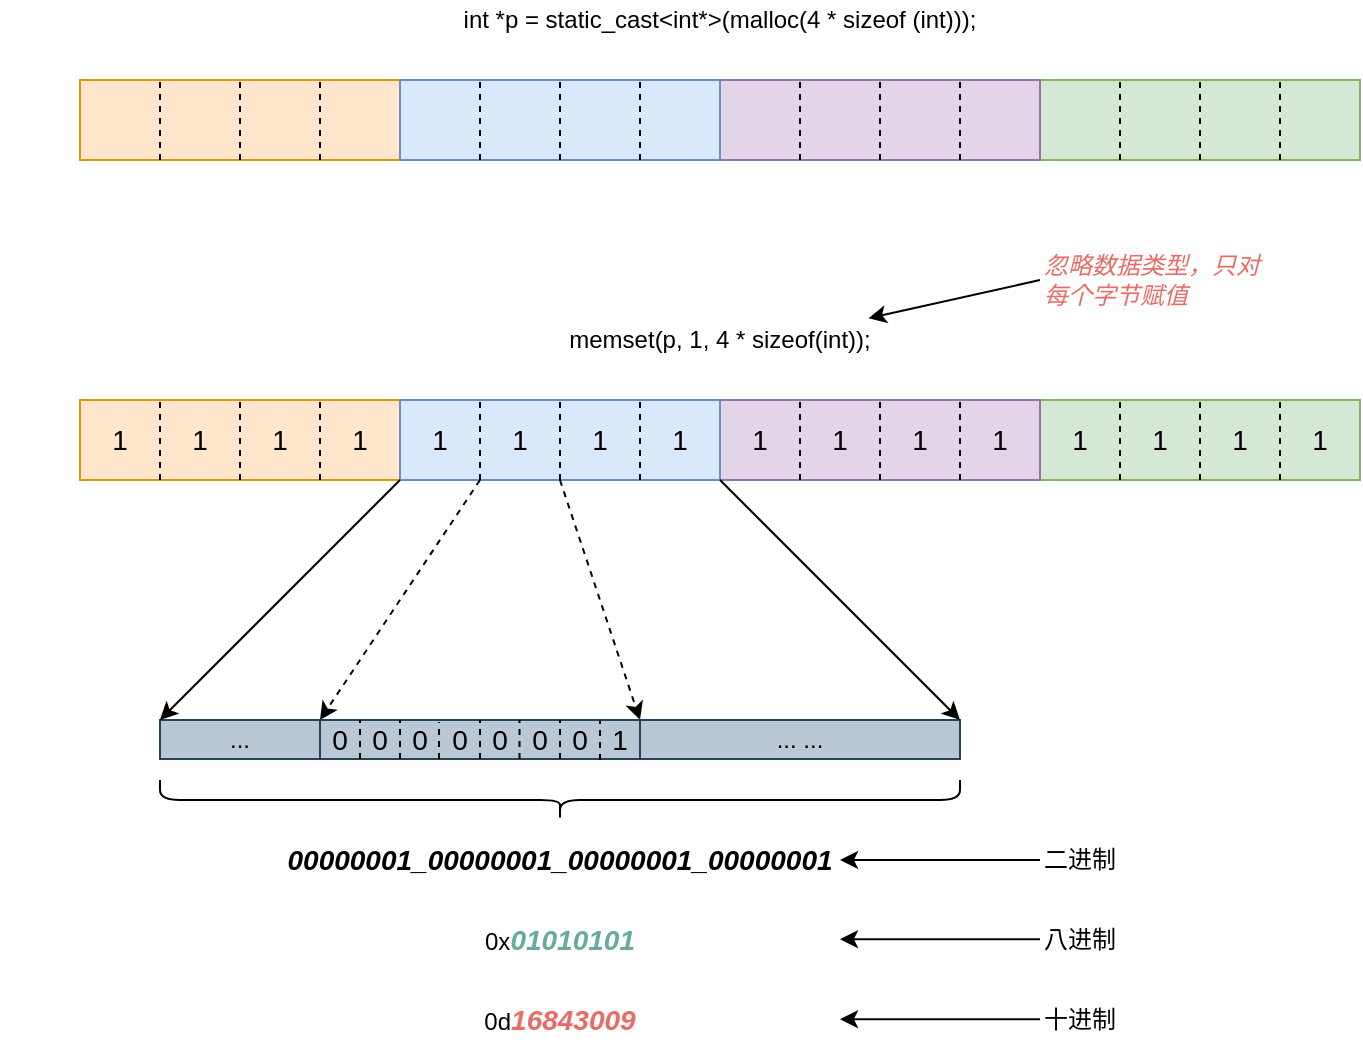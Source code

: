 <mxfile version="14.9.8" type="github">
  <diagram id="2XpqbnvJ1-A6mXOjtxur" name="Page-1">
    <mxGraphModel dx="1125" dy="645" grid="1" gridSize="10" guides="1" tooltips="1" connect="1" arrows="1" fold="1" page="1" pageScale="1" pageWidth="850" pageHeight="1100" math="0" shadow="0">
      <root>
        <mxCell id="0" />
        <mxCell id="1" parent="0" />
        <mxCell id="-xsnN0STi-YPDqyDh629-22" value="" style="group;fillColor=#ffe6cc;strokeColor=#d79b00;" vertex="1" connectable="0" parent="1">
          <mxGeometry x="80" y="200" width="160" height="40" as="geometry" />
        </mxCell>
        <mxCell id="-xsnN0STi-YPDqyDh629-1" value="" style="rounded=0;whiteSpace=wrap;html=1;fillColor=#ffe6cc;strokeColor=#d79b00;" vertex="1" parent="-xsnN0STi-YPDqyDh629-22">
          <mxGeometry width="160" height="40" as="geometry" />
        </mxCell>
        <mxCell id="-xsnN0STi-YPDqyDh629-5" value="" style="endArrow=none;dashed=1;html=1;" edge="1" parent="-xsnN0STi-YPDqyDh629-22">
          <mxGeometry width="50" height="50" relative="1" as="geometry">
            <mxPoint x="40" y="40" as="sourcePoint" />
            <mxPoint x="40" as="targetPoint" />
          </mxGeometry>
        </mxCell>
        <mxCell id="-xsnN0STi-YPDqyDh629-8" value="" style="endArrow=none;dashed=1;html=1;" edge="1" parent="-xsnN0STi-YPDqyDh629-22">
          <mxGeometry width="50" height="50" relative="1" as="geometry">
            <mxPoint x="120" y="40" as="sourcePoint" />
            <mxPoint x="120" as="targetPoint" />
          </mxGeometry>
        </mxCell>
        <mxCell id="-xsnN0STi-YPDqyDh629-9" value="" style="endArrow=none;dashed=1;html=1;exitX=0.5;exitY=1;exitDx=0;exitDy=0;entryX=0.5;entryY=0;entryDx=0;entryDy=0;" edge="1" parent="-xsnN0STi-YPDqyDh629-22" source="-xsnN0STi-YPDqyDh629-1" target="-xsnN0STi-YPDqyDh629-1">
          <mxGeometry width="50" height="50" relative="1" as="geometry">
            <mxPoint x="130" y="50" as="sourcePoint" />
            <mxPoint x="130" y="10" as="targetPoint" />
          </mxGeometry>
        </mxCell>
        <mxCell id="-xsnN0STi-YPDqyDh629-23" value="" style="group;fillColor=#d5e8d4;strokeColor=#82b366;" vertex="1" connectable="0" parent="1">
          <mxGeometry x="560" y="200" width="160" height="40" as="geometry" />
        </mxCell>
        <mxCell id="-xsnN0STi-YPDqyDh629-24" value="" style="rounded=0;whiteSpace=wrap;html=1;fillColor=#d5e8d4;strokeColor=#82b366;" vertex="1" parent="-xsnN0STi-YPDqyDh629-23">
          <mxGeometry width="160" height="40" as="geometry" />
        </mxCell>
        <mxCell id="-xsnN0STi-YPDqyDh629-25" value="" style="endArrow=none;dashed=1;html=1;" edge="1" parent="-xsnN0STi-YPDqyDh629-23">
          <mxGeometry width="50" height="50" relative="1" as="geometry">
            <mxPoint x="40" y="40" as="sourcePoint" />
            <mxPoint x="40" as="targetPoint" />
          </mxGeometry>
        </mxCell>
        <mxCell id="-xsnN0STi-YPDqyDh629-26" value="" style="endArrow=none;dashed=1;html=1;" edge="1" parent="-xsnN0STi-YPDqyDh629-23">
          <mxGeometry width="50" height="50" relative="1" as="geometry">
            <mxPoint x="120" y="40" as="sourcePoint" />
            <mxPoint x="120" as="targetPoint" />
          </mxGeometry>
        </mxCell>
        <mxCell id="-xsnN0STi-YPDqyDh629-27" value="" style="endArrow=none;dashed=1;html=1;exitX=0.5;exitY=1;exitDx=0;exitDy=0;entryX=0.5;entryY=0;entryDx=0;entryDy=0;" edge="1" parent="-xsnN0STi-YPDqyDh629-23" source="-xsnN0STi-YPDqyDh629-24" target="-xsnN0STi-YPDqyDh629-24">
          <mxGeometry width="50" height="50" relative="1" as="geometry">
            <mxPoint x="130" y="50" as="sourcePoint" />
            <mxPoint x="130" y="10" as="targetPoint" />
          </mxGeometry>
        </mxCell>
        <mxCell id="-xsnN0STi-YPDqyDh629-28" value="" style="group;fillColor=#e1d5e7;strokeColor=#9673a6;" vertex="1" connectable="0" parent="1">
          <mxGeometry x="400" y="200" width="160" height="40" as="geometry" />
        </mxCell>
        <mxCell id="-xsnN0STi-YPDqyDh629-29" value="" style="rounded=0;whiteSpace=wrap;html=1;fillColor=#e1d5e7;strokeColor=#9673a6;" vertex="1" parent="-xsnN0STi-YPDqyDh629-28">
          <mxGeometry width="160" height="40" as="geometry" />
        </mxCell>
        <mxCell id="-xsnN0STi-YPDqyDh629-30" value="" style="endArrow=none;dashed=1;html=1;" edge="1" parent="-xsnN0STi-YPDqyDh629-28">
          <mxGeometry width="50" height="50" relative="1" as="geometry">
            <mxPoint x="40" y="40" as="sourcePoint" />
            <mxPoint x="40" as="targetPoint" />
          </mxGeometry>
        </mxCell>
        <mxCell id="-xsnN0STi-YPDqyDh629-31" value="" style="endArrow=none;dashed=1;html=1;" edge="1" parent="-xsnN0STi-YPDqyDh629-28">
          <mxGeometry width="50" height="50" relative="1" as="geometry">
            <mxPoint x="120" y="40" as="sourcePoint" />
            <mxPoint x="120" as="targetPoint" />
          </mxGeometry>
        </mxCell>
        <mxCell id="-xsnN0STi-YPDqyDh629-32" value="" style="endArrow=none;dashed=1;html=1;exitX=0.5;exitY=1;exitDx=0;exitDy=0;entryX=0.5;entryY=0;entryDx=0;entryDy=0;" edge="1" parent="-xsnN0STi-YPDqyDh629-28" source="-xsnN0STi-YPDqyDh629-29" target="-xsnN0STi-YPDqyDh629-29">
          <mxGeometry width="50" height="50" relative="1" as="geometry">
            <mxPoint x="130" y="50" as="sourcePoint" />
            <mxPoint x="130" y="10" as="targetPoint" />
          </mxGeometry>
        </mxCell>
        <mxCell id="-xsnN0STi-YPDqyDh629-93" value="&lt;font style=&quot;font-size: 14px&quot;&gt;1&lt;/font&gt;" style="text;html=1;strokeColor=none;fillColor=none;align=center;verticalAlign=middle;whiteSpace=wrap;rounded=0;" vertex="1" parent="-xsnN0STi-YPDqyDh629-28">
          <mxGeometry x="130" y="10" width="20" height="20" as="geometry" />
        </mxCell>
        <mxCell id="-xsnN0STi-YPDqyDh629-94" value="&lt;font style=&quot;font-size: 14px&quot;&gt;1&lt;/font&gt;" style="text;html=1;strokeColor=none;fillColor=none;align=center;verticalAlign=middle;whiteSpace=wrap;rounded=0;" vertex="1" parent="-xsnN0STi-YPDqyDh629-28">
          <mxGeometry x="90" y="10" width="20" height="20" as="geometry" />
        </mxCell>
        <mxCell id="-xsnN0STi-YPDqyDh629-95" value="&lt;font style=&quot;font-size: 14px&quot;&gt;1&lt;/font&gt;" style="text;html=1;strokeColor=none;fillColor=none;align=center;verticalAlign=middle;whiteSpace=wrap;rounded=0;" vertex="1" parent="-xsnN0STi-YPDqyDh629-28">
          <mxGeometry x="50" y="10" width="20" height="20" as="geometry" />
        </mxCell>
        <mxCell id="-xsnN0STi-YPDqyDh629-96" value="&lt;font style=&quot;font-size: 14px&quot;&gt;1&lt;/font&gt;" style="text;html=1;strokeColor=none;fillColor=none;align=center;verticalAlign=middle;whiteSpace=wrap;rounded=0;" vertex="1" parent="-xsnN0STi-YPDqyDh629-28">
          <mxGeometry x="10" y="10" width="20" height="20" as="geometry" />
        </mxCell>
        <mxCell id="-xsnN0STi-YPDqyDh629-33" value="" style="group;fillColor=#dae8fc;strokeColor=#6c8ebf;" vertex="1" connectable="0" parent="1">
          <mxGeometry x="240" y="200" width="160" height="40" as="geometry" />
        </mxCell>
        <mxCell id="-xsnN0STi-YPDqyDh629-34" value="" style="rounded=0;whiteSpace=wrap;html=1;fillColor=#dae8fc;strokeColor=#6c8ebf;" vertex="1" parent="-xsnN0STi-YPDqyDh629-33">
          <mxGeometry width="160" height="40" as="geometry" />
        </mxCell>
        <mxCell id="-xsnN0STi-YPDqyDh629-35" value="" style="endArrow=none;dashed=1;html=1;" edge="1" parent="-xsnN0STi-YPDqyDh629-33">
          <mxGeometry width="50" height="50" relative="1" as="geometry">
            <mxPoint x="40" y="40" as="sourcePoint" />
            <mxPoint x="40" as="targetPoint" />
          </mxGeometry>
        </mxCell>
        <mxCell id="-xsnN0STi-YPDqyDh629-36" value="" style="endArrow=none;dashed=1;html=1;" edge="1" parent="-xsnN0STi-YPDqyDh629-33">
          <mxGeometry width="50" height="50" relative="1" as="geometry">
            <mxPoint x="120" y="40" as="sourcePoint" />
            <mxPoint x="120" as="targetPoint" />
          </mxGeometry>
        </mxCell>
        <mxCell id="-xsnN0STi-YPDqyDh629-37" value="" style="endArrow=none;dashed=1;html=1;exitX=0.5;exitY=1;exitDx=0;exitDy=0;entryX=0.5;entryY=0;entryDx=0;entryDy=0;" edge="1" parent="-xsnN0STi-YPDqyDh629-33" source="-xsnN0STi-YPDqyDh629-34" target="-xsnN0STi-YPDqyDh629-34">
          <mxGeometry width="50" height="50" relative="1" as="geometry">
            <mxPoint x="130" y="50" as="sourcePoint" />
            <mxPoint x="130" y="10" as="targetPoint" />
          </mxGeometry>
        </mxCell>
        <mxCell id="-xsnN0STi-YPDqyDh629-52" value="" style="endArrow=classic;html=1;dashed=1;exitX=0.25;exitY=1;exitDx=0;exitDy=0;entryX=0;entryY=0;entryDx=0;entryDy=0;" edge="1" parent="1" source="-xsnN0STi-YPDqyDh629-34" target="-xsnN0STi-YPDqyDh629-41">
          <mxGeometry width="50" height="50" relative="1" as="geometry">
            <mxPoint x="120" y="380" as="sourcePoint" />
            <mxPoint x="170" y="330" as="targetPoint" />
          </mxGeometry>
        </mxCell>
        <mxCell id="-xsnN0STi-YPDqyDh629-53" value="" style="endArrow=classic;html=1;dashed=1;entryX=1;entryY=0;entryDx=0;entryDy=0;" edge="1" parent="1" target="-xsnN0STi-YPDqyDh629-41">
          <mxGeometry width="50" height="50" relative="1" as="geometry">
            <mxPoint x="320" y="240" as="sourcePoint" />
            <mxPoint x="400" y="290" as="targetPoint" />
          </mxGeometry>
        </mxCell>
        <mxCell id="-xsnN0STi-YPDqyDh629-56" value="&lt;font style=&quot;font-size: 14px&quot;&gt;1&lt;/font&gt;" style="text;html=1;strokeColor=none;fillColor=none;align=center;verticalAlign=middle;whiteSpace=wrap;rounded=0;" vertex="1" parent="1">
          <mxGeometry x="370" y="210" width="20" height="20" as="geometry" />
        </mxCell>
        <mxCell id="-xsnN0STi-YPDqyDh629-57" value="&lt;font style=&quot;font-size: 14px&quot;&gt;1&lt;/font&gt;" style="text;html=1;strokeColor=none;fillColor=none;align=center;verticalAlign=middle;whiteSpace=wrap;rounded=0;" vertex="1" parent="1">
          <mxGeometry x="330" y="210" width="20" height="20" as="geometry" />
        </mxCell>
        <mxCell id="-xsnN0STi-YPDqyDh629-58" value="&lt;font style=&quot;font-size: 14px&quot;&gt;1&lt;/font&gt;" style="text;html=1;strokeColor=none;fillColor=none;align=center;verticalAlign=middle;whiteSpace=wrap;rounded=0;" vertex="1" parent="1">
          <mxGeometry x="290" y="210" width="20" height="20" as="geometry" />
        </mxCell>
        <mxCell id="-xsnN0STi-YPDqyDh629-59" value="&lt;font style=&quot;font-size: 14px&quot;&gt;1&lt;/font&gt;" style="text;html=1;strokeColor=none;fillColor=none;align=center;verticalAlign=middle;whiteSpace=wrap;rounded=0;" vertex="1" parent="1">
          <mxGeometry x="250" y="210" width="20" height="20" as="geometry" />
        </mxCell>
        <mxCell id="-xsnN0STi-YPDqyDh629-68" value="" style="group;fillColor=#ffe6cc;strokeColor=#d79b00;" vertex="1" connectable="0" parent="1">
          <mxGeometry x="80" y="40" width="160" height="40" as="geometry" />
        </mxCell>
        <mxCell id="-xsnN0STi-YPDqyDh629-69" value="" style="rounded=0;whiteSpace=wrap;html=1;fillColor=#ffe6cc;strokeColor=#d79b00;" vertex="1" parent="-xsnN0STi-YPDqyDh629-68">
          <mxGeometry width="160" height="40" as="geometry" />
        </mxCell>
        <mxCell id="-xsnN0STi-YPDqyDh629-70" value="" style="endArrow=none;dashed=1;html=1;" edge="1" parent="-xsnN0STi-YPDqyDh629-68">
          <mxGeometry width="50" height="50" relative="1" as="geometry">
            <mxPoint x="40" y="40" as="sourcePoint" />
            <mxPoint x="40" as="targetPoint" />
          </mxGeometry>
        </mxCell>
        <mxCell id="-xsnN0STi-YPDqyDh629-71" value="" style="endArrow=none;dashed=1;html=1;" edge="1" parent="-xsnN0STi-YPDqyDh629-68">
          <mxGeometry width="50" height="50" relative="1" as="geometry">
            <mxPoint x="120" y="40" as="sourcePoint" />
            <mxPoint x="120" as="targetPoint" />
          </mxGeometry>
        </mxCell>
        <mxCell id="-xsnN0STi-YPDqyDh629-72" value="" style="endArrow=none;dashed=1;html=1;exitX=0.5;exitY=1;exitDx=0;exitDy=0;entryX=0.5;entryY=0;entryDx=0;entryDy=0;" edge="1" parent="-xsnN0STi-YPDqyDh629-68" source="-xsnN0STi-YPDqyDh629-69" target="-xsnN0STi-YPDqyDh629-69">
          <mxGeometry width="50" height="50" relative="1" as="geometry">
            <mxPoint x="130" y="50" as="sourcePoint" />
            <mxPoint x="130" y="10" as="targetPoint" />
          </mxGeometry>
        </mxCell>
        <mxCell id="-xsnN0STi-YPDqyDh629-73" value="" style="group;fillColor=#d5e8d4;strokeColor=#82b366;" vertex="1" connectable="0" parent="1">
          <mxGeometry x="560" y="40" width="160" height="40" as="geometry" />
        </mxCell>
        <mxCell id="-xsnN0STi-YPDqyDh629-74" value="" style="rounded=0;whiteSpace=wrap;html=1;fillColor=#d5e8d4;strokeColor=#82b366;" vertex="1" parent="-xsnN0STi-YPDqyDh629-73">
          <mxGeometry width="160" height="40" as="geometry" />
        </mxCell>
        <mxCell id="-xsnN0STi-YPDqyDh629-75" value="" style="endArrow=none;dashed=1;html=1;" edge="1" parent="-xsnN0STi-YPDqyDh629-73">
          <mxGeometry width="50" height="50" relative="1" as="geometry">
            <mxPoint x="40" y="40" as="sourcePoint" />
            <mxPoint x="40" as="targetPoint" />
          </mxGeometry>
        </mxCell>
        <mxCell id="-xsnN0STi-YPDqyDh629-76" value="" style="endArrow=none;dashed=1;html=1;" edge="1" parent="-xsnN0STi-YPDqyDh629-73">
          <mxGeometry width="50" height="50" relative="1" as="geometry">
            <mxPoint x="120" y="40" as="sourcePoint" />
            <mxPoint x="120" as="targetPoint" />
          </mxGeometry>
        </mxCell>
        <mxCell id="-xsnN0STi-YPDqyDh629-77" value="" style="endArrow=none;dashed=1;html=1;exitX=0.5;exitY=1;exitDx=0;exitDy=0;entryX=0.5;entryY=0;entryDx=0;entryDy=0;" edge="1" parent="-xsnN0STi-YPDqyDh629-73" source="-xsnN0STi-YPDqyDh629-74" target="-xsnN0STi-YPDqyDh629-74">
          <mxGeometry width="50" height="50" relative="1" as="geometry">
            <mxPoint x="130" y="50" as="sourcePoint" />
            <mxPoint x="130" y="10" as="targetPoint" />
          </mxGeometry>
        </mxCell>
        <mxCell id="-xsnN0STi-YPDqyDh629-78" value="" style="group;fillColor=#e1d5e7;strokeColor=#9673a6;" vertex="1" connectable="0" parent="1">
          <mxGeometry x="400" y="40" width="160" height="40" as="geometry" />
        </mxCell>
        <mxCell id="-xsnN0STi-YPDqyDh629-79" value="" style="rounded=0;whiteSpace=wrap;html=1;fillColor=#e1d5e7;strokeColor=#9673a6;" vertex="1" parent="-xsnN0STi-YPDqyDh629-78">
          <mxGeometry width="160" height="40" as="geometry" />
        </mxCell>
        <mxCell id="-xsnN0STi-YPDqyDh629-80" value="" style="endArrow=none;dashed=1;html=1;" edge="1" parent="-xsnN0STi-YPDqyDh629-78">
          <mxGeometry width="50" height="50" relative="1" as="geometry">
            <mxPoint x="40" y="40" as="sourcePoint" />
            <mxPoint x="40" as="targetPoint" />
          </mxGeometry>
        </mxCell>
        <mxCell id="-xsnN0STi-YPDqyDh629-81" value="" style="endArrow=none;dashed=1;html=1;" edge="1" parent="-xsnN0STi-YPDqyDh629-78">
          <mxGeometry width="50" height="50" relative="1" as="geometry">
            <mxPoint x="120" y="40" as="sourcePoint" />
            <mxPoint x="120" as="targetPoint" />
          </mxGeometry>
        </mxCell>
        <mxCell id="-xsnN0STi-YPDqyDh629-82" value="" style="endArrow=none;dashed=1;html=1;exitX=0.5;exitY=1;exitDx=0;exitDy=0;entryX=0.5;entryY=0;entryDx=0;entryDy=0;" edge="1" parent="-xsnN0STi-YPDqyDh629-78" source="-xsnN0STi-YPDqyDh629-79" target="-xsnN0STi-YPDqyDh629-79">
          <mxGeometry width="50" height="50" relative="1" as="geometry">
            <mxPoint x="130" y="50" as="sourcePoint" />
            <mxPoint x="130" y="10" as="targetPoint" />
          </mxGeometry>
        </mxCell>
        <mxCell id="-xsnN0STi-YPDqyDh629-83" value="" style="group;fillColor=#dae8fc;strokeColor=#6c8ebf;" vertex="1" connectable="0" parent="1">
          <mxGeometry x="240" y="40" width="160" height="40" as="geometry" />
        </mxCell>
        <mxCell id="-xsnN0STi-YPDqyDh629-84" value="" style="rounded=0;whiteSpace=wrap;html=1;fillColor=#dae8fc;strokeColor=#6c8ebf;" vertex="1" parent="-xsnN0STi-YPDqyDh629-83">
          <mxGeometry width="160" height="40" as="geometry" />
        </mxCell>
        <mxCell id="-xsnN0STi-YPDqyDh629-85" value="" style="endArrow=none;dashed=1;html=1;" edge="1" parent="-xsnN0STi-YPDqyDh629-83">
          <mxGeometry width="50" height="50" relative="1" as="geometry">
            <mxPoint x="40" y="40" as="sourcePoint" />
            <mxPoint x="40" as="targetPoint" />
          </mxGeometry>
        </mxCell>
        <mxCell id="-xsnN0STi-YPDqyDh629-86" value="" style="endArrow=none;dashed=1;html=1;" edge="1" parent="-xsnN0STi-YPDqyDh629-83">
          <mxGeometry width="50" height="50" relative="1" as="geometry">
            <mxPoint x="120" y="40" as="sourcePoint" />
            <mxPoint x="120" as="targetPoint" />
          </mxGeometry>
        </mxCell>
        <mxCell id="-xsnN0STi-YPDqyDh629-87" value="" style="endArrow=none;dashed=1;html=1;exitX=0.5;exitY=1;exitDx=0;exitDy=0;entryX=0.5;entryY=0;entryDx=0;entryDy=0;" edge="1" parent="-xsnN0STi-YPDqyDh629-83" source="-xsnN0STi-YPDqyDh629-84" target="-xsnN0STi-YPDqyDh629-84">
          <mxGeometry width="50" height="50" relative="1" as="geometry">
            <mxPoint x="130" y="50" as="sourcePoint" />
            <mxPoint x="130" y="10" as="targetPoint" />
          </mxGeometry>
        </mxCell>
        <mxCell id="-xsnN0STi-YPDqyDh629-97" value="&lt;font style=&quot;font-size: 14px&quot;&gt;1&lt;/font&gt;" style="text;html=1;strokeColor=none;fillColor=none;align=center;verticalAlign=middle;whiteSpace=wrap;rounded=0;" vertex="1" parent="1">
          <mxGeometry x="690" y="210" width="20" height="20" as="geometry" />
        </mxCell>
        <mxCell id="-xsnN0STi-YPDqyDh629-98" value="&lt;font style=&quot;font-size: 14px&quot;&gt;1&lt;/font&gt;" style="text;html=1;strokeColor=none;fillColor=none;align=center;verticalAlign=middle;whiteSpace=wrap;rounded=0;" vertex="1" parent="1">
          <mxGeometry x="650" y="210" width="20" height="20" as="geometry" />
        </mxCell>
        <mxCell id="-xsnN0STi-YPDqyDh629-99" value="&lt;font style=&quot;font-size: 14px&quot;&gt;1&lt;/font&gt;" style="text;html=1;strokeColor=none;fillColor=none;align=center;verticalAlign=middle;whiteSpace=wrap;rounded=0;" vertex="1" parent="1">
          <mxGeometry x="610" y="210" width="20" height="20" as="geometry" />
        </mxCell>
        <mxCell id="-xsnN0STi-YPDqyDh629-100" value="&lt;font style=&quot;font-size: 14px&quot;&gt;1&lt;/font&gt;" style="text;html=1;strokeColor=none;fillColor=none;align=center;verticalAlign=middle;whiteSpace=wrap;rounded=0;" vertex="1" parent="1">
          <mxGeometry x="570" y="210" width="20" height="20" as="geometry" />
        </mxCell>
        <mxCell id="-xsnN0STi-YPDqyDh629-101" value="&lt;font style=&quot;font-size: 14px&quot;&gt;1&lt;/font&gt;" style="text;html=1;strokeColor=none;fillColor=none;align=center;verticalAlign=middle;whiteSpace=wrap;rounded=0;" vertex="1" parent="1">
          <mxGeometry x="210" y="210" width="20" height="20" as="geometry" />
        </mxCell>
        <mxCell id="-xsnN0STi-YPDqyDh629-102" value="&lt;font style=&quot;font-size: 14px&quot;&gt;1&lt;/font&gt;" style="text;html=1;strokeColor=none;fillColor=none;align=center;verticalAlign=middle;whiteSpace=wrap;rounded=0;" vertex="1" parent="1">
          <mxGeometry x="170" y="210" width="20" height="20" as="geometry" />
        </mxCell>
        <mxCell id="-xsnN0STi-YPDqyDh629-103" value="&lt;font style=&quot;font-size: 14px&quot;&gt;1&lt;/font&gt;" style="text;html=1;strokeColor=none;fillColor=none;align=center;verticalAlign=middle;whiteSpace=wrap;rounded=0;" vertex="1" parent="1">
          <mxGeometry x="130" y="210" width="20" height="20" as="geometry" />
        </mxCell>
        <mxCell id="-xsnN0STi-YPDqyDh629-104" value="&lt;font style=&quot;font-size: 14px&quot;&gt;1&lt;/font&gt;" style="text;html=1;strokeColor=none;fillColor=none;align=center;verticalAlign=middle;whiteSpace=wrap;rounded=0;" vertex="1" parent="1">
          <mxGeometry x="90" y="210" width="20" height="20" as="geometry" />
        </mxCell>
        <mxCell id="-xsnN0STi-YPDqyDh629-105" value="int *p = static_cast&amp;lt;int*&amp;gt;(malloc(4 * sizeof (int)));" style="text;html=1;strokeColor=none;fillColor=none;align=center;verticalAlign=middle;whiteSpace=wrap;rounded=0;" vertex="1" parent="1">
          <mxGeometry x="240" width="320" height="20" as="geometry" />
        </mxCell>
        <mxCell id="-xsnN0STi-YPDqyDh629-106" value="memset(p, 1, 4 * sizeof(int));" style="text;html=1;strokeColor=none;fillColor=none;align=center;verticalAlign=middle;whiteSpace=wrap;rounded=0;" vertex="1" parent="1">
          <mxGeometry x="240" y="160" width="320" height="20" as="geometry" />
        </mxCell>
        <mxCell id="-xsnN0STi-YPDqyDh629-108" value="" style="group" vertex="1" connectable="0" parent="1">
          <mxGeometry x="200" y="360" width="160" height="20" as="geometry" />
        </mxCell>
        <mxCell id="-xsnN0STi-YPDqyDh629-41" value="" style="rounded=0;whiteSpace=wrap;html=1;fillColor=#bac8d3;strokeColor=#23445d;" vertex="1" parent="-xsnN0STi-YPDqyDh629-108">
          <mxGeometry width="160" height="19.512" as="geometry" />
        </mxCell>
        <mxCell id="-xsnN0STi-YPDqyDh629-107" value="" style="group" vertex="1" connectable="0" parent="-xsnN0STi-YPDqyDh629-108">
          <mxGeometry x="5" width="150" height="20" as="geometry" />
        </mxCell>
        <mxCell id="-xsnN0STi-YPDqyDh629-46" value="" style="endArrow=none;html=1;dashed=1;" edge="1" parent="-xsnN0STi-YPDqyDh629-107">
          <mxGeometry width="50" height="50" relative="1" as="geometry">
            <mxPoint x="135" y="20" as="sourcePoint" />
            <mxPoint x="135" y="0.488" as="targetPoint" />
          </mxGeometry>
        </mxCell>
        <mxCell id="-xsnN0STi-YPDqyDh629-47" value="" style="endArrow=none;html=1;entryX=0.372;entryY=0.05;entryDx=0;entryDy=0;dashed=1;entryPerimeter=0;" edge="1" parent="-xsnN0STi-YPDqyDh629-107" target="-xsnN0STi-YPDqyDh629-41">
          <mxGeometry width="50" height="50" relative="1" as="geometry">
            <mxPoint x="54.5" y="19.512" as="sourcePoint" />
            <mxPoint x="45" y="9.756" as="targetPoint" />
          </mxGeometry>
        </mxCell>
        <mxCell id="-xsnN0STi-YPDqyDh629-50" value="" style="endArrow=none;html=1;exitX=0.75;exitY=1;exitDx=0;exitDy=0;entryX=0.75;entryY=0;entryDx=0;entryDy=0;dashed=1;" edge="1" parent="-xsnN0STi-YPDqyDh629-107">
          <mxGeometry width="50" height="50" relative="1" as="geometry">
            <mxPoint x="94.76" y="19.512" as="sourcePoint" />
            <mxPoint x="94.76" as="targetPoint" />
          </mxGeometry>
        </mxCell>
        <mxCell id="-xsnN0STi-YPDqyDh629-51" value="" style="endArrow=none;html=1;exitX=0.75;exitY=1;exitDx=0;exitDy=0;entryX=0.75;entryY=0;entryDx=0;entryDy=0;dashed=1;" edge="1" parent="-xsnN0STi-YPDqyDh629-107">
          <mxGeometry width="50" height="50" relative="1" as="geometry">
            <mxPoint x="15" y="19.512" as="sourcePoint" />
            <mxPoint x="15" as="targetPoint" />
          </mxGeometry>
        </mxCell>
        <mxCell id="-xsnN0STi-YPDqyDh629-60" value="&lt;font style=&quot;font-size: 14px&quot;&gt;0&lt;/font&gt;" style="text;html=1;strokeColor=none;fillColor=none;align=center;verticalAlign=middle;whiteSpace=wrap;rounded=0;" vertex="1" parent="-xsnN0STi-YPDqyDh629-107">
          <mxGeometry x="80" y="4.878" width="10" height="9.756" as="geometry" />
        </mxCell>
        <mxCell id="-xsnN0STi-YPDqyDh629-61" value="&lt;font style=&quot;font-size: 14px&quot;&gt;0&lt;/font&gt;" style="text;html=1;strokeColor=none;fillColor=none;align=center;verticalAlign=middle;whiteSpace=wrap;rounded=0;" vertex="1" parent="-xsnN0STi-YPDqyDh629-107">
          <mxGeometry x="100" y="4.878" width="10" height="9.756" as="geometry" />
        </mxCell>
        <mxCell id="-xsnN0STi-YPDqyDh629-62" value="&lt;font style=&quot;font-size: 14px&quot;&gt;0&lt;/font&gt;" style="text;html=1;strokeColor=none;fillColor=none;align=center;verticalAlign=middle;whiteSpace=wrap;rounded=0;" vertex="1" parent="-xsnN0STi-YPDqyDh629-107">
          <mxGeometry x="120" y="4.878" width="10" height="9.756" as="geometry" />
        </mxCell>
        <mxCell id="-xsnN0STi-YPDqyDh629-63" value="&lt;font style=&quot;font-size: 14px&quot;&gt;1&lt;/font&gt;" style="text;html=1;strokeColor=none;fillColor=none;align=center;verticalAlign=middle;whiteSpace=wrap;rounded=0;" vertex="1" parent="-xsnN0STi-YPDqyDh629-107">
          <mxGeometry x="140" y="4.878" width="10" height="9.756" as="geometry" />
        </mxCell>
        <mxCell id="-xsnN0STi-YPDqyDh629-64" value="&lt;font style=&quot;font-size: 14px&quot;&gt;0&lt;/font&gt;" style="text;html=1;strokeColor=none;fillColor=none;align=center;verticalAlign=middle;whiteSpace=wrap;rounded=0;" vertex="1" parent="-xsnN0STi-YPDqyDh629-107">
          <mxGeometry y="4.878" width="10" height="9.756" as="geometry" />
        </mxCell>
        <mxCell id="-xsnN0STi-YPDqyDh629-65" value="&lt;font style=&quot;font-size: 14px&quot;&gt;0&lt;/font&gt;" style="text;html=1;strokeColor=none;fillColor=none;align=center;verticalAlign=middle;whiteSpace=wrap;rounded=0;" vertex="1" parent="-xsnN0STi-YPDqyDh629-107">
          <mxGeometry x="20" y="4.878" width="10" height="9.756" as="geometry" />
        </mxCell>
        <mxCell id="-xsnN0STi-YPDqyDh629-66" value="&lt;font style=&quot;font-size: 14px&quot;&gt;0&lt;/font&gt;" style="text;html=1;strokeColor=none;fillColor=none;align=center;verticalAlign=middle;whiteSpace=wrap;rounded=0;" vertex="1" parent="-xsnN0STi-YPDqyDh629-107">
          <mxGeometry x="40" y="4.878" width="10" height="9.756" as="geometry" />
        </mxCell>
        <mxCell id="-xsnN0STi-YPDqyDh629-67" value="&lt;font style=&quot;font-size: 14px&quot;&gt;0&lt;/font&gt;" style="text;html=1;strokeColor=none;fillColor=none;align=center;verticalAlign=middle;whiteSpace=wrap;rounded=0;" vertex="1" parent="-xsnN0STi-YPDqyDh629-107">
          <mxGeometry x="60" y="4.878" width="10" height="9.756" as="geometry" />
        </mxCell>
        <mxCell id="-xsnN0STi-YPDqyDh629-43" value="" style="endArrow=none;html=1;exitX=0.25;exitY=1;exitDx=0;exitDy=0;entryX=0.25;entryY=0;entryDx=0;entryDy=0;dashed=1;" edge="1" parent="-xsnN0STi-YPDqyDh629-108" source="-xsnN0STi-YPDqyDh629-41" target="-xsnN0STi-YPDqyDh629-41">
          <mxGeometry width="50" height="50" relative="1" as="geometry">
            <mxPoint x="125" y="200.488" as="sourcePoint" />
            <mxPoint x="125" y="180" as="targetPoint" />
          </mxGeometry>
        </mxCell>
        <mxCell id="-xsnN0STi-YPDqyDh629-49" value="" style="endArrow=none;html=1;exitX=0.5;exitY=1;exitDx=0;exitDy=0;entryX=0.5;entryY=0;entryDx=0;entryDy=0;dashed=1;" edge="1" parent="-xsnN0STi-YPDqyDh629-108" source="-xsnN0STi-YPDqyDh629-41" target="-xsnN0STi-YPDqyDh629-41">
          <mxGeometry width="50" height="50" relative="1" as="geometry">
            <mxPoint x="160" y="214.634" as="sourcePoint" />
            <mxPoint x="160" y="195.122" as="targetPoint" />
          </mxGeometry>
        </mxCell>
        <mxCell id="-xsnN0STi-YPDqyDh629-48" value="" style="endArrow=none;html=1;exitX=0.75;exitY=1;exitDx=0;exitDy=0;entryX=0.75;entryY=0;entryDx=0;entryDy=0;dashed=1;" edge="1" parent="-xsnN0STi-YPDqyDh629-108" source="-xsnN0STi-YPDqyDh629-41" target="-xsnN0STi-YPDqyDh629-41">
          <mxGeometry width="50" height="50" relative="1" as="geometry">
            <mxPoint x="155" y="209.756" as="sourcePoint" />
            <mxPoint x="155" y="190.244" as="targetPoint" />
          </mxGeometry>
        </mxCell>
        <mxCell id="-xsnN0STi-YPDqyDh629-110" value="" style="group" vertex="1" connectable="0" parent="1">
          <mxGeometry x="40" y="360" width="160" height="20" as="geometry" />
        </mxCell>
        <mxCell id="-xsnN0STi-YPDqyDh629-111" value="..." style="rounded=0;whiteSpace=wrap;html=1;fillColor=#bac8d3;strokeColor=#23445d;" vertex="1" parent="-xsnN0STi-YPDqyDh629-110">
          <mxGeometry x="80" width="80" height="19.51" as="geometry" />
        </mxCell>
        <mxCell id="-xsnN0STi-YPDqyDh629-129" value="" style="group" vertex="1" connectable="0" parent="1">
          <mxGeometry x="360" y="360" width="160" height="20" as="geometry" />
        </mxCell>
        <mxCell id="-xsnN0STi-YPDqyDh629-130" value="... ..." style="rounded=0;whiteSpace=wrap;html=1;fillColor=#bac8d3;strokeColor=#23445d;" vertex="1" parent="-xsnN0STi-YPDqyDh629-129">
          <mxGeometry width="160" height="19.512" as="geometry" />
        </mxCell>
        <mxCell id="-xsnN0STi-YPDqyDh629-150" value="" style="endArrow=classic;html=1;exitX=1;exitY=1;exitDx=0;exitDy=0;entryX=0;entryY=0;entryDx=0;entryDy=0;" edge="1" parent="1" source="-xsnN0STi-YPDqyDh629-1" target="-xsnN0STi-YPDqyDh629-111">
          <mxGeometry width="50" height="50" relative="1" as="geometry">
            <mxPoint x="80" y="340" as="sourcePoint" />
            <mxPoint x="130" y="290" as="targetPoint" />
          </mxGeometry>
        </mxCell>
        <mxCell id="-xsnN0STi-YPDqyDh629-151" value="" style="endArrow=classic;html=1;exitX=1;exitY=1;exitDx=0;exitDy=0;entryX=1;entryY=0;entryDx=0;entryDy=0;" edge="1" parent="1" source="-xsnN0STi-YPDqyDh629-34" target="-xsnN0STi-YPDqyDh629-130">
          <mxGeometry width="50" height="50" relative="1" as="geometry">
            <mxPoint x="460" y="350" as="sourcePoint" />
            <mxPoint x="510" y="300" as="targetPoint" />
          </mxGeometry>
        </mxCell>
        <mxCell id="-xsnN0STi-YPDqyDh629-152" value="" style="shape=curlyBracket;whiteSpace=wrap;html=1;rounded=1;flipH=1;rotation=90;" vertex="1" parent="1">
          <mxGeometry x="310" y="200" width="20" height="400" as="geometry" />
        </mxCell>
        <mxCell id="-xsnN0STi-YPDqyDh629-153" value="&lt;font style=&quot;font-size: 14px&quot;&gt;&lt;i&gt;&lt;b&gt;00000001_00000001_00000001_00000001&lt;/b&gt;&lt;/i&gt;&lt;/font&gt;" style="text;html=1;strokeColor=none;fillColor=none;align=center;verticalAlign=middle;whiteSpace=wrap;rounded=0;" vertex="1" parent="1">
          <mxGeometry x="200" y="420" width="240" height="20" as="geometry" />
        </mxCell>
        <mxCell id="-xsnN0STi-YPDqyDh629-154" value="0x&lt;i&gt;&lt;b&gt;&lt;font style=&quot;font-size: 14px&quot; color=&quot;#67ab9f&quot;&gt;01010101&lt;/font&gt;&lt;/b&gt;&lt;/i&gt;" style="text;html=1;strokeColor=none;fillColor=none;align=center;verticalAlign=middle;whiteSpace=wrap;rounded=0;" vertex="1" parent="1">
          <mxGeometry x="200" y="460" width="240" height="20" as="geometry" />
        </mxCell>
        <mxCell id="-xsnN0STi-YPDqyDh629-155" value="0d&lt;font color=&quot;#ea6b66&quot; size=&quot;1&quot;&gt;&lt;i&gt;&lt;b style=&quot;font-size: 14px&quot;&gt;16843009&lt;/b&gt;&lt;/i&gt;&lt;/font&gt;" style="text;html=1;strokeColor=none;fillColor=none;align=center;verticalAlign=middle;whiteSpace=wrap;rounded=0;" vertex="1" parent="1">
          <mxGeometry x="200" y="500" width="240" height="20" as="geometry" />
        </mxCell>
        <mxCell id="-xsnN0STi-YPDqyDh629-156" value="" style="endArrow=classic;html=1;" edge="1" parent="1">
          <mxGeometry width="50" height="50" relative="1" as="geometry">
            <mxPoint x="560" y="430" as="sourcePoint" />
            <mxPoint x="460" y="430" as="targetPoint" />
          </mxGeometry>
        </mxCell>
        <mxCell id="-xsnN0STi-YPDqyDh629-157" value="" style="endArrow=classic;html=1;" edge="1" parent="1">
          <mxGeometry width="50" height="50" relative="1" as="geometry">
            <mxPoint x="560" y="469.58" as="sourcePoint" />
            <mxPoint x="460" y="469.58" as="targetPoint" />
          </mxGeometry>
        </mxCell>
        <mxCell id="-xsnN0STi-YPDqyDh629-158" value="" style="endArrow=classic;html=1;" edge="1" parent="1">
          <mxGeometry width="50" height="50" relative="1" as="geometry">
            <mxPoint x="560" y="509.58" as="sourcePoint" />
            <mxPoint x="460" y="509.58" as="targetPoint" />
          </mxGeometry>
        </mxCell>
        <mxCell id="-xsnN0STi-YPDqyDh629-159" value="二进制" style="text;html=1;strokeColor=none;fillColor=none;align=center;verticalAlign=middle;whiteSpace=wrap;rounded=0;" vertex="1" parent="1">
          <mxGeometry x="560" y="420" width="40" height="20" as="geometry" />
        </mxCell>
        <mxCell id="-xsnN0STi-YPDqyDh629-160" value="八进制" style="text;html=1;strokeColor=none;fillColor=none;align=center;verticalAlign=middle;whiteSpace=wrap;rounded=0;" vertex="1" parent="1">
          <mxGeometry x="560" y="460" width="40" height="20" as="geometry" />
        </mxCell>
        <mxCell id="-xsnN0STi-YPDqyDh629-161" value="十进制" style="text;html=1;strokeColor=none;fillColor=none;align=center;verticalAlign=middle;whiteSpace=wrap;rounded=0;" vertex="1" parent="1">
          <mxGeometry x="560" y="500" width="40" height="20" as="geometry" />
        </mxCell>
        <mxCell id="-xsnN0STi-YPDqyDh629-162" value="" style="endArrow=classic;html=1;entryX=0.732;entryY=-0.042;entryDx=0;entryDy=0;entryPerimeter=0;" edge="1" parent="1" target="-xsnN0STi-YPDqyDh629-106">
          <mxGeometry width="50" height="50" relative="1" as="geometry">
            <mxPoint x="560" y="140" as="sourcePoint" />
            <mxPoint x="680" y="120" as="targetPoint" />
          </mxGeometry>
        </mxCell>
        <mxCell id="-xsnN0STi-YPDqyDh629-163" value="&lt;font color=&quot;#ea6b66&quot;&gt;&lt;i&gt;忽略数据类型，只对每个字节赋值&lt;/i&gt;&lt;/font&gt;" style="text;html=1;align=left;verticalAlign=middle;whiteSpace=wrap;rounded=0;" vertex="1" parent="1">
          <mxGeometry x="560" y="120" width="120" height="40" as="geometry" />
        </mxCell>
      </root>
    </mxGraphModel>
  </diagram>
</mxfile>
